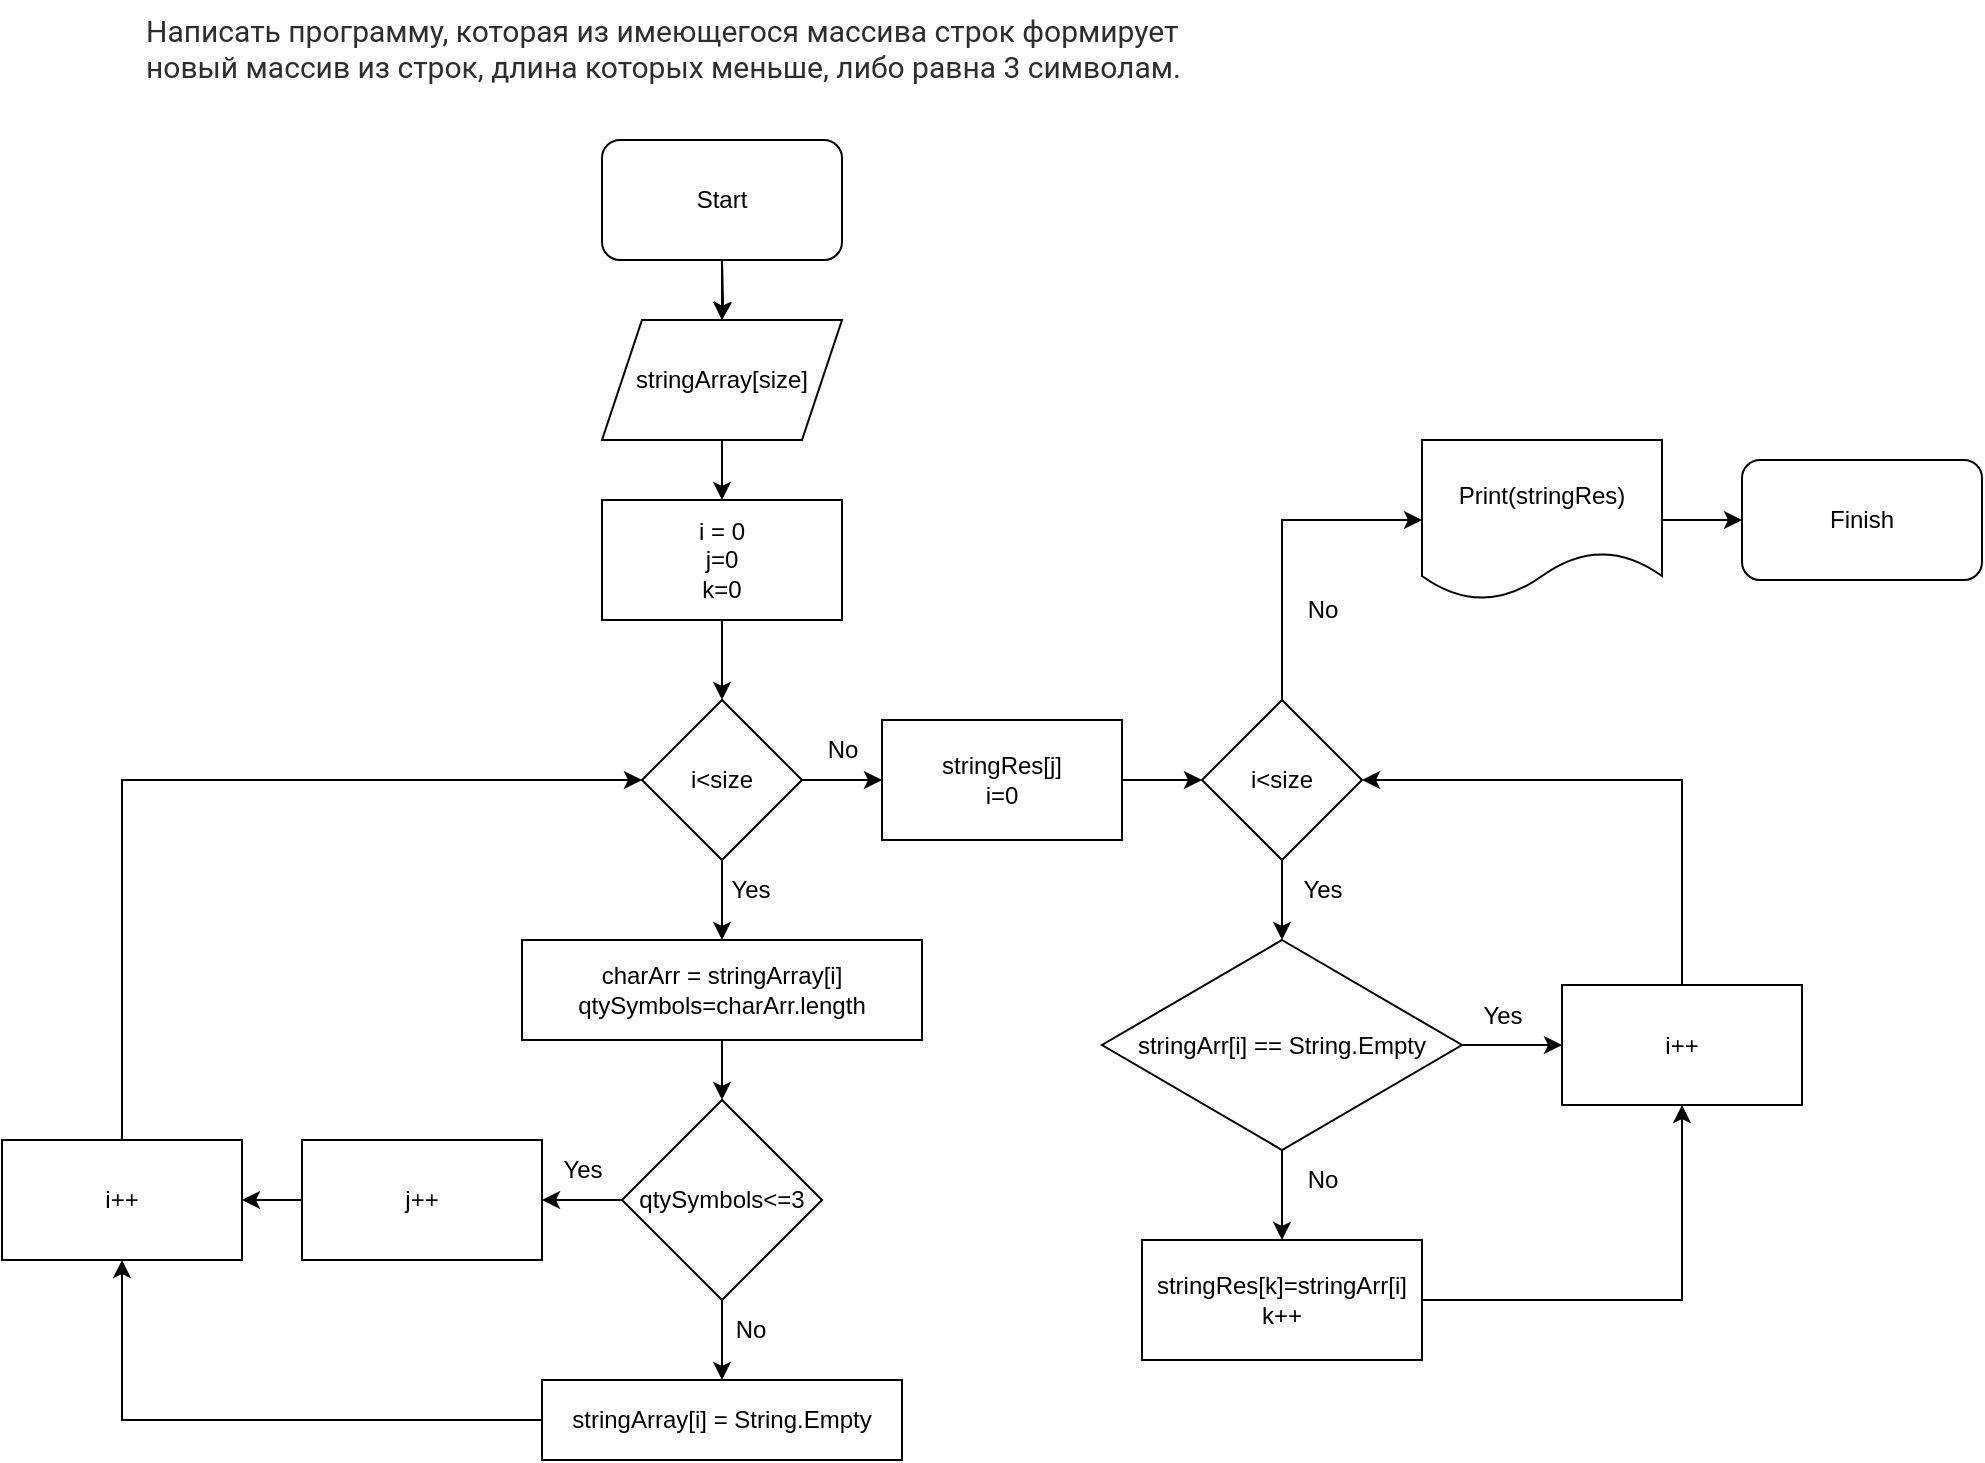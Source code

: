 <mxfile version="21.2.3" type="google">
  <diagram name="Страница 1" id="FvsBsrC5z9XoTWZfVfOQ">
    <mxGraphModel dx="1434" dy="788" grid="1" gridSize="10" guides="1" tooltips="1" connect="1" arrows="1" fold="1" page="1" pageScale="1" pageWidth="827" pageHeight="1169" math="0" shadow="0">
      <root>
        <mxCell id="0" />
        <mxCell id="1" parent="0" />
        <mxCell id="S4JOhIEXXyiDOe3BqFBM-4" value="" style="edgeStyle=orthogonalEdgeStyle;rounded=0;orthogonalLoop=1;jettySize=auto;html=1;" edge="1" parent="1" target="S4JOhIEXXyiDOe3BqFBM-2">
          <mxGeometry relative="1" as="geometry">
            <mxPoint x="400" y="140" as="sourcePoint" />
          </mxGeometry>
        </mxCell>
        <mxCell id="S4JOhIEXXyiDOe3BqFBM-6" value="" style="edgeStyle=orthogonalEdgeStyle;rounded=0;orthogonalLoop=1;jettySize=auto;html=1;" edge="1" parent="1" source="S4JOhIEXXyiDOe3BqFBM-2" target="S4JOhIEXXyiDOe3BqFBM-5">
          <mxGeometry relative="1" as="geometry" />
        </mxCell>
        <mxCell id="S4JOhIEXXyiDOe3BqFBM-2" value="stringArray[size]" style="shape=parallelogram;perimeter=parallelogramPerimeter;whiteSpace=wrap;html=1;fixedSize=1;" vertex="1" parent="1">
          <mxGeometry x="340" y="170" width="120" height="60" as="geometry" />
        </mxCell>
        <mxCell id="S4JOhIEXXyiDOe3BqFBM-10" value="" style="edgeStyle=orthogonalEdgeStyle;rounded=0;orthogonalLoop=1;jettySize=auto;html=1;" edge="1" parent="1" source="S4JOhIEXXyiDOe3BqFBM-5" target="S4JOhIEXXyiDOe3BqFBM-9">
          <mxGeometry relative="1" as="geometry" />
        </mxCell>
        <mxCell id="S4JOhIEXXyiDOe3BqFBM-5" value="i = 0&lt;br&gt;j=0&lt;br&gt;k=0" style="rounded=0;whiteSpace=wrap;html=1;" vertex="1" parent="1">
          <mxGeometry x="340" y="260" width="120" height="60" as="geometry" />
        </mxCell>
        <mxCell id="S4JOhIEXXyiDOe3BqFBM-8" value="" style="edgeStyle=orthogonalEdgeStyle;rounded=0;orthogonalLoop=1;jettySize=auto;html=1;" edge="1" parent="1" source="S4JOhIEXXyiDOe3BqFBM-7" target="S4JOhIEXXyiDOe3BqFBM-2">
          <mxGeometry relative="1" as="geometry" />
        </mxCell>
        <mxCell id="S4JOhIEXXyiDOe3BqFBM-7" value="Start" style="rounded=1;whiteSpace=wrap;html=1;" vertex="1" parent="1">
          <mxGeometry x="340" y="80" width="120" height="60" as="geometry" />
        </mxCell>
        <mxCell id="S4JOhIEXXyiDOe3BqFBM-13" value="" style="edgeStyle=orthogonalEdgeStyle;rounded=0;orthogonalLoop=1;jettySize=auto;html=1;" edge="1" parent="1" source="S4JOhIEXXyiDOe3BqFBM-9" target="S4JOhIEXXyiDOe3BqFBM-12">
          <mxGeometry relative="1" as="geometry" />
        </mxCell>
        <mxCell id="S4JOhIEXXyiDOe3BqFBM-29" style="edgeStyle=orthogonalEdgeStyle;rounded=0;orthogonalLoop=1;jettySize=auto;html=1;" edge="1" parent="1" source="S4JOhIEXXyiDOe3BqFBM-9" target="S4JOhIEXXyiDOe3BqFBM-28">
          <mxGeometry relative="1" as="geometry" />
        </mxCell>
        <mxCell id="S4JOhIEXXyiDOe3BqFBM-9" value="i&amp;lt;size" style="rhombus;whiteSpace=wrap;html=1;" vertex="1" parent="1">
          <mxGeometry x="360" y="360" width="80" height="80" as="geometry" />
        </mxCell>
        <mxCell id="S4JOhIEXXyiDOe3BqFBM-16" value="" style="edgeStyle=orthogonalEdgeStyle;rounded=0;orthogonalLoop=1;jettySize=auto;html=1;" edge="1" parent="1" source="S4JOhIEXXyiDOe3BqFBM-12" target="S4JOhIEXXyiDOe3BqFBM-15">
          <mxGeometry relative="1" as="geometry" />
        </mxCell>
        <mxCell id="S4JOhIEXXyiDOe3BqFBM-12" value="charArr = stringArray[i]&lt;br&gt;qtySymbols=charArr.length" style="rounded=0;whiteSpace=wrap;html=1;" vertex="1" parent="1">
          <mxGeometry x="300" y="480" width="200" height="50" as="geometry" />
        </mxCell>
        <mxCell id="S4JOhIEXXyiDOe3BqFBM-14" value="Yes" style="text;html=1;align=center;verticalAlign=middle;resizable=0;points=[];autosize=1;strokeColor=none;fillColor=none;" vertex="1" parent="1">
          <mxGeometry x="394" y="440" width="40" height="30" as="geometry" />
        </mxCell>
        <mxCell id="S4JOhIEXXyiDOe3BqFBM-19" value="" style="edgeStyle=orthogonalEdgeStyle;rounded=0;orthogonalLoop=1;jettySize=auto;html=1;" edge="1" parent="1" source="S4JOhIEXXyiDOe3BqFBM-15" target="S4JOhIEXXyiDOe3BqFBM-17">
          <mxGeometry relative="1" as="geometry" />
        </mxCell>
        <mxCell id="S4JOhIEXXyiDOe3BqFBM-22" value="" style="edgeStyle=orthogonalEdgeStyle;rounded=0;orthogonalLoop=1;jettySize=auto;html=1;" edge="1" parent="1" source="S4JOhIEXXyiDOe3BqFBM-15" target="S4JOhIEXXyiDOe3BqFBM-18">
          <mxGeometry relative="1" as="geometry" />
        </mxCell>
        <mxCell id="S4JOhIEXXyiDOe3BqFBM-15" value="qtySymbols&amp;lt;=3" style="rhombus;whiteSpace=wrap;html=1;rounded=0;" vertex="1" parent="1">
          <mxGeometry x="350" y="560" width="100" height="100" as="geometry" />
        </mxCell>
        <mxCell id="S4JOhIEXXyiDOe3BqFBM-25" style="edgeStyle=orthogonalEdgeStyle;rounded=0;orthogonalLoop=1;jettySize=auto;html=1;exitX=0;exitY=0.5;exitDx=0;exitDy=0;entryX=0.5;entryY=1;entryDx=0;entryDy=0;" edge="1" parent="1" source="S4JOhIEXXyiDOe3BqFBM-17" target="S4JOhIEXXyiDOe3BqFBM-24">
          <mxGeometry relative="1" as="geometry" />
        </mxCell>
        <mxCell id="S4JOhIEXXyiDOe3BqFBM-17" value="stringArray[i] = String.Empty" style="rounded=0;whiteSpace=wrap;html=1;" vertex="1" parent="1">
          <mxGeometry x="310" y="700" width="180" height="40" as="geometry" />
        </mxCell>
        <mxCell id="S4JOhIEXXyiDOe3BqFBM-26" value="" style="edgeStyle=orthogonalEdgeStyle;rounded=0;orthogonalLoop=1;jettySize=auto;html=1;" edge="1" parent="1" source="S4JOhIEXXyiDOe3BqFBM-18" target="S4JOhIEXXyiDOe3BqFBM-24">
          <mxGeometry relative="1" as="geometry" />
        </mxCell>
        <mxCell id="S4JOhIEXXyiDOe3BqFBM-18" value="j++" style="rounded=0;whiteSpace=wrap;html=1;" vertex="1" parent="1">
          <mxGeometry x="190" y="580" width="120" height="60" as="geometry" />
        </mxCell>
        <mxCell id="S4JOhIEXXyiDOe3BqFBM-20" value="No" style="text;html=1;align=center;verticalAlign=middle;resizable=0;points=[];autosize=1;strokeColor=none;fillColor=none;" vertex="1" parent="1">
          <mxGeometry x="394" y="660" width="40" height="30" as="geometry" />
        </mxCell>
        <mxCell id="S4JOhIEXXyiDOe3BqFBM-21" value="&lt;span style=&quot;color: rgb(44, 45, 48); font-family: Roboto, &amp;quot;San Francisco&amp;quot;, &amp;quot;Helvetica Neue&amp;quot;, Helvetica, Arial; font-size: 15px; font-style: normal; font-variant-ligatures: normal; font-variant-caps: normal; font-weight: 400; letter-spacing: normal; orphans: 2; text-align: start; text-indent: 0px; text-transform: none; widows: 2; word-spacing: 0px; -webkit-text-stroke-width: 0px; background-color: rgb(255, 255, 255); text-decoration-thickness: initial; text-decoration-style: initial; text-decoration-color: initial; float: none; display: inline !important;&quot;&gt;Написать программу, которая из имеющегося массива строк формирует новый массив из строк, длина которых меньше, либо равна 3 символам.&lt;/span&gt;" style="text;whiteSpace=wrap;html=1;" vertex="1" parent="1">
          <mxGeometry x="110" y="10" width="560" height="60" as="geometry" />
        </mxCell>
        <mxCell id="S4JOhIEXXyiDOe3BqFBM-23" value="Yes" style="text;html=1;align=center;verticalAlign=middle;resizable=0;points=[];autosize=1;strokeColor=none;fillColor=none;" vertex="1" parent="1">
          <mxGeometry x="310" y="580" width="40" height="30" as="geometry" />
        </mxCell>
        <mxCell id="S4JOhIEXXyiDOe3BqFBM-27" style="edgeStyle=orthogonalEdgeStyle;rounded=0;orthogonalLoop=1;jettySize=auto;html=1;entryX=0;entryY=0.5;entryDx=0;entryDy=0;" edge="1" parent="1" source="S4JOhIEXXyiDOe3BqFBM-24" target="S4JOhIEXXyiDOe3BqFBM-9">
          <mxGeometry relative="1" as="geometry">
            <Array as="points">
              <mxPoint x="100" y="400" />
            </Array>
          </mxGeometry>
        </mxCell>
        <mxCell id="S4JOhIEXXyiDOe3BqFBM-24" value="i++" style="rounded=0;whiteSpace=wrap;html=1;" vertex="1" parent="1">
          <mxGeometry x="40" y="580" width="120" height="60" as="geometry" />
        </mxCell>
        <mxCell id="S4JOhIEXXyiDOe3BqFBM-50" value="" style="edgeStyle=orthogonalEdgeStyle;rounded=0;orthogonalLoop=1;jettySize=auto;html=1;" edge="1" parent="1" source="S4JOhIEXXyiDOe3BqFBM-28" target="S4JOhIEXXyiDOe3BqFBM-33">
          <mxGeometry relative="1" as="geometry" />
        </mxCell>
        <mxCell id="S4JOhIEXXyiDOe3BqFBM-28" value="stringRes[j]&lt;br&gt;i=0" style="rounded=0;whiteSpace=wrap;html=1;" vertex="1" parent="1">
          <mxGeometry x="480" y="370" width="120" height="60" as="geometry" />
        </mxCell>
        <mxCell id="S4JOhIEXXyiDOe3BqFBM-30" value="No" style="text;html=1;align=center;verticalAlign=middle;resizable=0;points=[];autosize=1;strokeColor=none;fillColor=none;" vertex="1" parent="1">
          <mxGeometry x="440" y="370" width="40" height="30" as="geometry" />
        </mxCell>
        <mxCell id="S4JOhIEXXyiDOe3BqFBM-51" value="" style="edgeStyle=orthogonalEdgeStyle;rounded=0;orthogonalLoop=1;jettySize=auto;html=1;" edge="1" parent="1" source="S4JOhIEXXyiDOe3BqFBM-33" target="S4JOhIEXXyiDOe3BqFBM-37">
          <mxGeometry relative="1" as="geometry" />
        </mxCell>
        <mxCell id="S4JOhIEXXyiDOe3BqFBM-54" style="edgeStyle=orthogonalEdgeStyle;rounded=0;orthogonalLoop=1;jettySize=auto;html=1;entryX=0;entryY=0.5;entryDx=0;entryDy=0;" edge="1" parent="1" source="S4JOhIEXXyiDOe3BqFBM-33" target="S4JOhIEXXyiDOe3BqFBM-52">
          <mxGeometry relative="1" as="geometry">
            <Array as="points">
              <mxPoint x="680" y="270" />
            </Array>
          </mxGeometry>
        </mxCell>
        <mxCell id="S4JOhIEXXyiDOe3BqFBM-33" value="i&amp;lt;size" style="rhombus;whiteSpace=wrap;html=1;" vertex="1" parent="1">
          <mxGeometry x="640" y="360" width="80" height="80" as="geometry" />
        </mxCell>
        <mxCell id="S4JOhIEXXyiDOe3BqFBM-40" value="" style="edgeStyle=orthogonalEdgeStyle;rounded=0;orthogonalLoop=1;jettySize=auto;html=1;" edge="1" parent="1" source="S4JOhIEXXyiDOe3BqFBM-37" target="S4JOhIEXXyiDOe3BqFBM-39">
          <mxGeometry relative="1" as="geometry" />
        </mxCell>
        <mxCell id="S4JOhIEXXyiDOe3BqFBM-44" value="" style="edgeStyle=orthogonalEdgeStyle;rounded=0;orthogonalLoop=1;jettySize=auto;html=1;" edge="1" parent="1" source="S4JOhIEXXyiDOe3BqFBM-37" target="S4JOhIEXXyiDOe3BqFBM-43">
          <mxGeometry relative="1" as="geometry" />
        </mxCell>
        <mxCell id="S4JOhIEXXyiDOe3BqFBM-37" value="stringArr[i] == String.Empty" style="rhombus;whiteSpace=wrap;html=1;" vertex="1" parent="1">
          <mxGeometry x="590" y="480" width="180" height="105" as="geometry" />
        </mxCell>
        <mxCell id="S4JOhIEXXyiDOe3BqFBM-42" style="edgeStyle=orthogonalEdgeStyle;rounded=0;orthogonalLoop=1;jettySize=auto;html=1;exitX=0.5;exitY=0;exitDx=0;exitDy=0;entryX=1;entryY=0.5;entryDx=0;entryDy=0;" edge="1" parent="1" source="S4JOhIEXXyiDOe3BqFBM-39" target="S4JOhIEXXyiDOe3BqFBM-33">
          <mxGeometry relative="1" as="geometry" />
        </mxCell>
        <mxCell id="S4JOhIEXXyiDOe3BqFBM-39" value="i++" style="rounded=0;whiteSpace=wrap;html=1;" vertex="1" parent="1">
          <mxGeometry x="820" y="502.5" width="120" height="60" as="geometry" />
        </mxCell>
        <mxCell id="S4JOhIEXXyiDOe3BqFBM-41" value="Yes" style="text;html=1;align=center;verticalAlign=middle;resizable=0;points=[];autosize=1;strokeColor=none;fillColor=none;" vertex="1" parent="1">
          <mxGeometry x="770" y="502.5" width="40" height="30" as="geometry" />
        </mxCell>
        <mxCell id="S4JOhIEXXyiDOe3BqFBM-49" style="edgeStyle=orthogonalEdgeStyle;rounded=0;orthogonalLoop=1;jettySize=auto;html=1;entryX=0.5;entryY=1;entryDx=0;entryDy=0;" edge="1" parent="1" source="S4JOhIEXXyiDOe3BqFBM-43" target="S4JOhIEXXyiDOe3BqFBM-39">
          <mxGeometry relative="1" as="geometry" />
        </mxCell>
        <mxCell id="S4JOhIEXXyiDOe3BqFBM-43" value="stringRes[k]=stringArr[i]&lt;br&gt;k++" style="rounded=0;whiteSpace=wrap;html=1;" vertex="1" parent="1">
          <mxGeometry x="610" y="630" width="140" height="60" as="geometry" />
        </mxCell>
        <mxCell id="S4JOhIEXXyiDOe3BqFBM-45" value="Yes" style="text;html=1;align=center;verticalAlign=middle;resizable=0;points=[];autosize=1;strokeColor=none;fillColor=none;" vertex="1" parent="1">
          <mxGeometry x="680" y="440" width="40" height="30" as="geometry" />
        </mxCell>
        <mxCell id="S4JOhIEXXyiDOe3BqFBM-48" value="No" style="text;html=1;align=center;verticalAlign=middle;resizable=0;points=[];autosize=1;strokeColor=none;fillColor=none;" vertex="1" parent="1">
          <mxGeometry x="680" y="585" width="40" height="30" as="geometry" />
        </mxCell>
        <mxCell id="S4JOhIEXXyiDOe3BqFBM-56" value="" style="edgeStyle=orthogonalEdgeStyle;rounded=0;orthogonalLoop=1;jettySize=auto;html=1;" edge="1" parent="1" source="S4JOhIEXXyiDOe3BqFBM-52" target="S4JOhIEXXyiDOe3BqFBM-53">
          <mxGeometry relative="1" as="geometry" />
        </mxCell>
        <mxCell id="S4JOhIEXXyiDOe3BqFBM-52" value="Print(stringRes)" style="shape=document;whiteSpace=wrap;html=1;boundedLbl=1;" vertex="1" parent="1">
          <mxGeometry x="750" y="230" width="120" height="80" as="geometry" />
        </mxCell>
        <mxCell id="S4JOhIEXXyiDOe3BqFBM-53" value="Finish" style="rounded=1;whiteSpace=wrap;html=1;" vertex="1" parent="1">
          <mxGeometry x="910" y="240" width="120" height="60" as="geometry" />
        </mxCell>
        <mxCell id="S4JOhIEXXyiDOe3BqFBM-55" value="No" style="text;html=1;align=center;verticalAlign=middle;resizable=0;points=[];autosize=1;strokeColor=none;fillColor=none;" vertex="1" parent="1">
          <mxGeometry x="680" y="300" width="40" height="30" as="geometry" />
        </mxCell>
      </root>
    </mxGraphModel>
  </diagram>
</mxfile>
